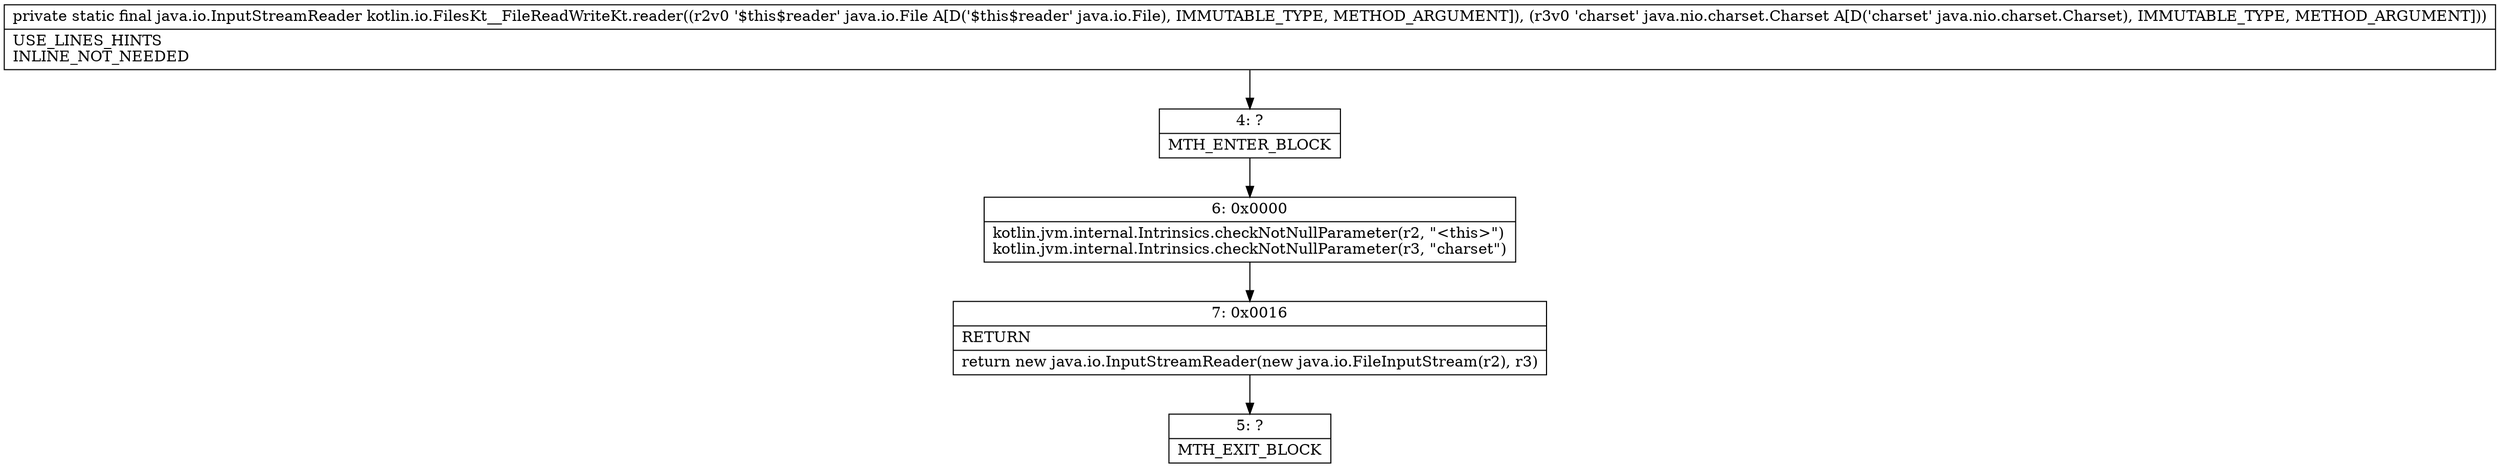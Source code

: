 digraph "CFG forkotlin.io.FilesKt__FileReadWriteKt.reader(Ljava\/io\/File;Ljava\/nio\/charset\/Charset;)Ljava\/io\/InputStreamReader;" {
Node_4 [shape=record,label="{4\:\ ?|MTH_ENTER_BLOCK\l}"];
Node_6 [shape=record,label="{6\:\ 0x0000|kotlin.jvm.internal.Intrinsics.checkNotNullParameter(r2, \"\<this\>\")\lkotlin.jvm.internal.Intrinsics.checkNotNullParameter(r3, \"charset\")\l}"];
Node_7 [shape=record,label="{7\:\ 0x0016|RETURN\l|return new java.io.InputStreamReader(new java.io.FileInputStream(r2), r3)\l}"];
Node_5 [shape=record,label="{5\:\ ?|MTH_EXIT_BLOCK\l}"];
MethodNode[shape=record,label="{private static final java.io.InputStreamReader kotlin.io.FilesKt__FileReadWriteKt.reader((r2v0 '$this$reader' java.io.File A[D('$this$reader' java.io.File), IMMUTABLE_TYPE, METHOD_ARGUMENT]), (r3v0 'charset' java.nio.charset.Charset A[D('charset' java.nio.charset.Charset), IMMUTABLE_TYPE, METHOD_ARGUMENT]))  | USE_LINES_HINTS\lINLINE_NOT_NEEDED\l}"];
MethodNode -> Node_4;Node_4 -> Node_6;
Node_6 -> Node_7;
Node_7 -> Node_5;
}


